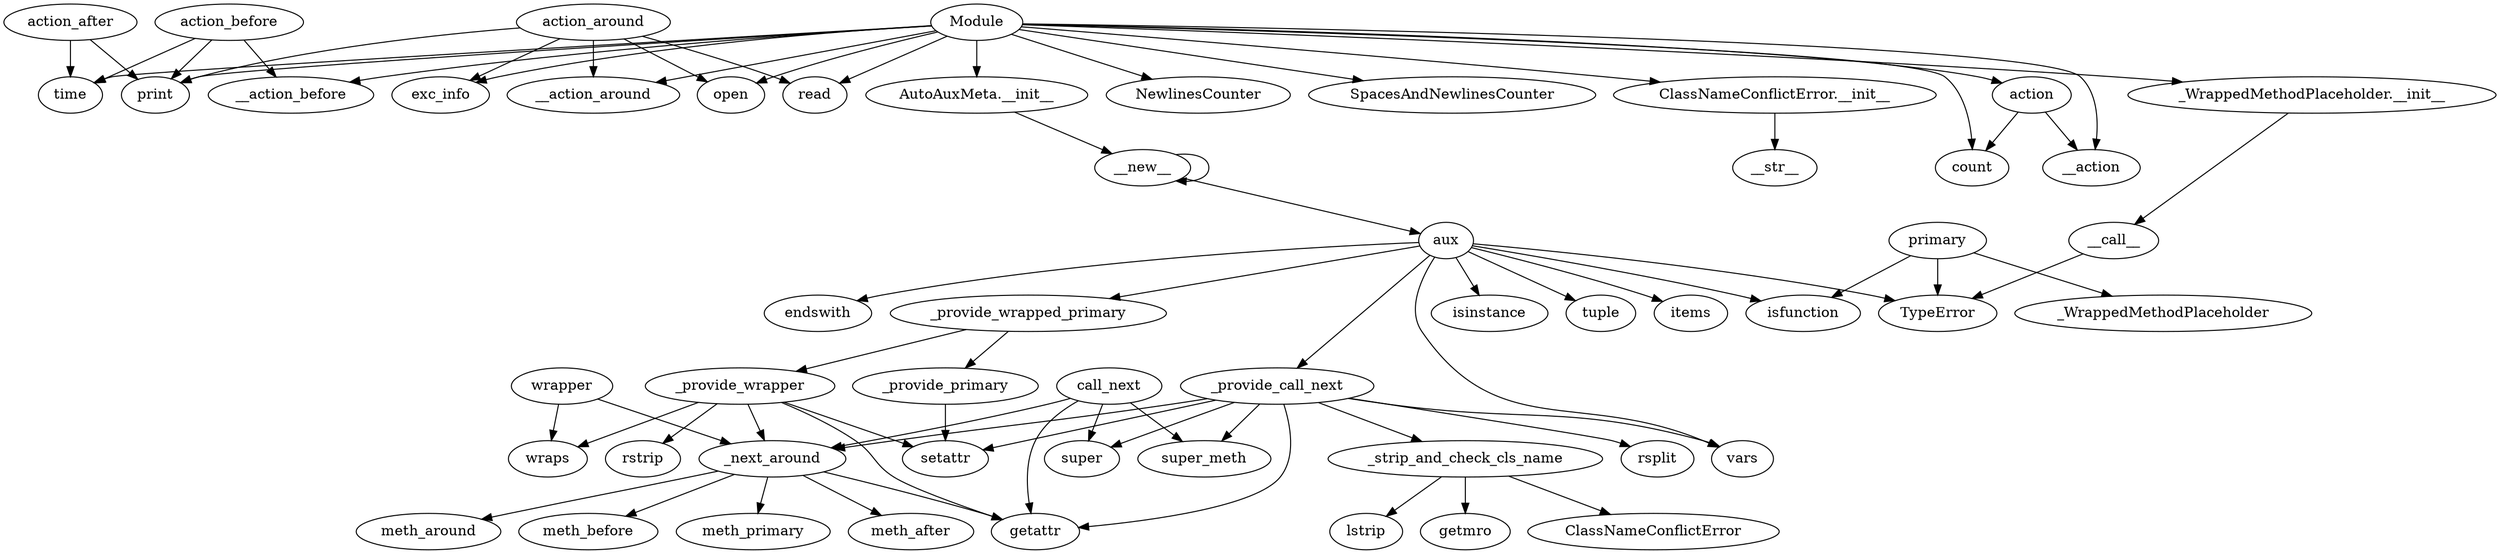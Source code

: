 digraph  {
__str__;
__call__;
TypeError;
_next_around;
getattr;
meth_around;
meth_before;
meth_primary;
meth_after;
wrapper;
wraps;
_provide_wrapper;
rstrip;
setattr;
_provide_primary;
_provide_wrapped_primary;
_strip_and_check_cls_name;
lstrip;
getmro;
ClassNameConflictError;
call_next;
super;
super_meth;
_provide_call_next;
rsplit;
vars;
aux;
isinstance;
tuple;
items;
isfunction;
endswith;
primary;
_WrappedMethodPlaceholder;
__new__;
action_before;
print;
time;
action_after;
action_around;
open;
read;
exc_info;
__action_around;
action;
count;
__action_before;
__action;
Module;
"ClassNameConflictError.__init__";
"_WrappedMethodPlaceholder.__init__";
"AutoAuxMeta.__init__";
NewlinesCounter;
SpacesAndNewlinesCounter;
__call__ -> TypeError;
_next_around -> getattr;
_next_around -> meth_around;
_next_around -> meth_before;
_next_around -> meth_primary;
_next_around -> meth_after;
wrapper -> _next_around;
wrapper -> wraps;
_provide_wrapper -> _next_around;
_provide_wrapper -> wraps;
_provide_wrapper -> rstrip;
_provide_wrapper -> getattr;
_provide_wrapper -> setattr;
_provide_primary -> setattr;
_provide_wrapped_primary -> _provide_wrapper;
_provide_wrapped_primary -> _provide_primary;
_strip_and_check_cls_name -> lstrip;
_strip_and_check_cls_name -> getmro;
_strip_and_check_cls_name -> ClassNameConflictError;
call_next -> _next_around;
call_next -> super;
call_next -> getattr;
call_next -> super_meth;
_provide_call_next -> _strip_and_check_cls_name;
_provide_call_next -> rsplit;
_provide_call_next -> vars;
_provide_call_next -> _next_around;
_provide_call_next -> super;
_provide_call_next -> getattr;
_provide_call_next -> super_meth;
_provide_call_next -> setattr;
aux -> isinstance;
aux -> TypeError;
aux -> tuple;
aux -> items;
aux -> vars;
aux -> _provide_wrapped_primary;
aux -> isfunction;
aux -> endswith;
aux -> _provide_call_next;
primary -> isfunction;
primary -> TypeError;
primary -> _WrappedMethodPlaceholder;
__new__ -> aux;
__new__ -> __new__;
action_before -> print;
action_before -> time;
action_before -> __action_before;
action_after -> time;
action_after -> print;
action_around -> print;
action_around -> open;
action_around -> read;
action_around -> exc_info;
action_around -> __action_around;
action -> count;
action -> __action;
Module -> "ClassNameConflictError.__init__";
Module -> "_WrappedMethodPlaceholder.__init__";
Module -> "AutoAuxMeta.__init__";
Module -> print;
Module -> time;
Module -> open;
Module -> read;
Module -> exc_info;
Module -> __action_around;
Module -> count;
Module -> __action_before;
Module -> __action;
Module -> NewlinesCounter;
Module -> SpacesAndNewlinesCounter;
Module -> action;
"ClassNameConflictError.__init__" -> __str__;
"_WrappedMethodPlaceholder.__init__" -> __call__;
"AutoAuxMeta.__init__" -> __new__;
}
